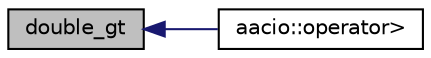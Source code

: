 digraph "double_gt"
{
  edge [fontname="Helvetica",fontsize="10",labelfontname="Helvetica",labelfontsize="10"];
  node [fontname="Helvetica",fontsize="10",shape=record];
  rankdir="LR";
  Node13 [label="double_gt",height=0.2,width=0.4,color="black", fillcolor="grey75", style="filled", fontcolor="black"];
  Node13 -> Node14 [dir="back",color="midnightblue",fontsize="10",style="solid",fontname="Helvetica"];
  Node14 [label="aacio::operator\>",height=0.2,width=0.4,color="black", fillcolor="white", style="filled",URL="$group__real.html#gaead95e1ee7599f6710bf89c6490ab1a5",tooltip="Compares two double variables c1 and c2. "];
}
